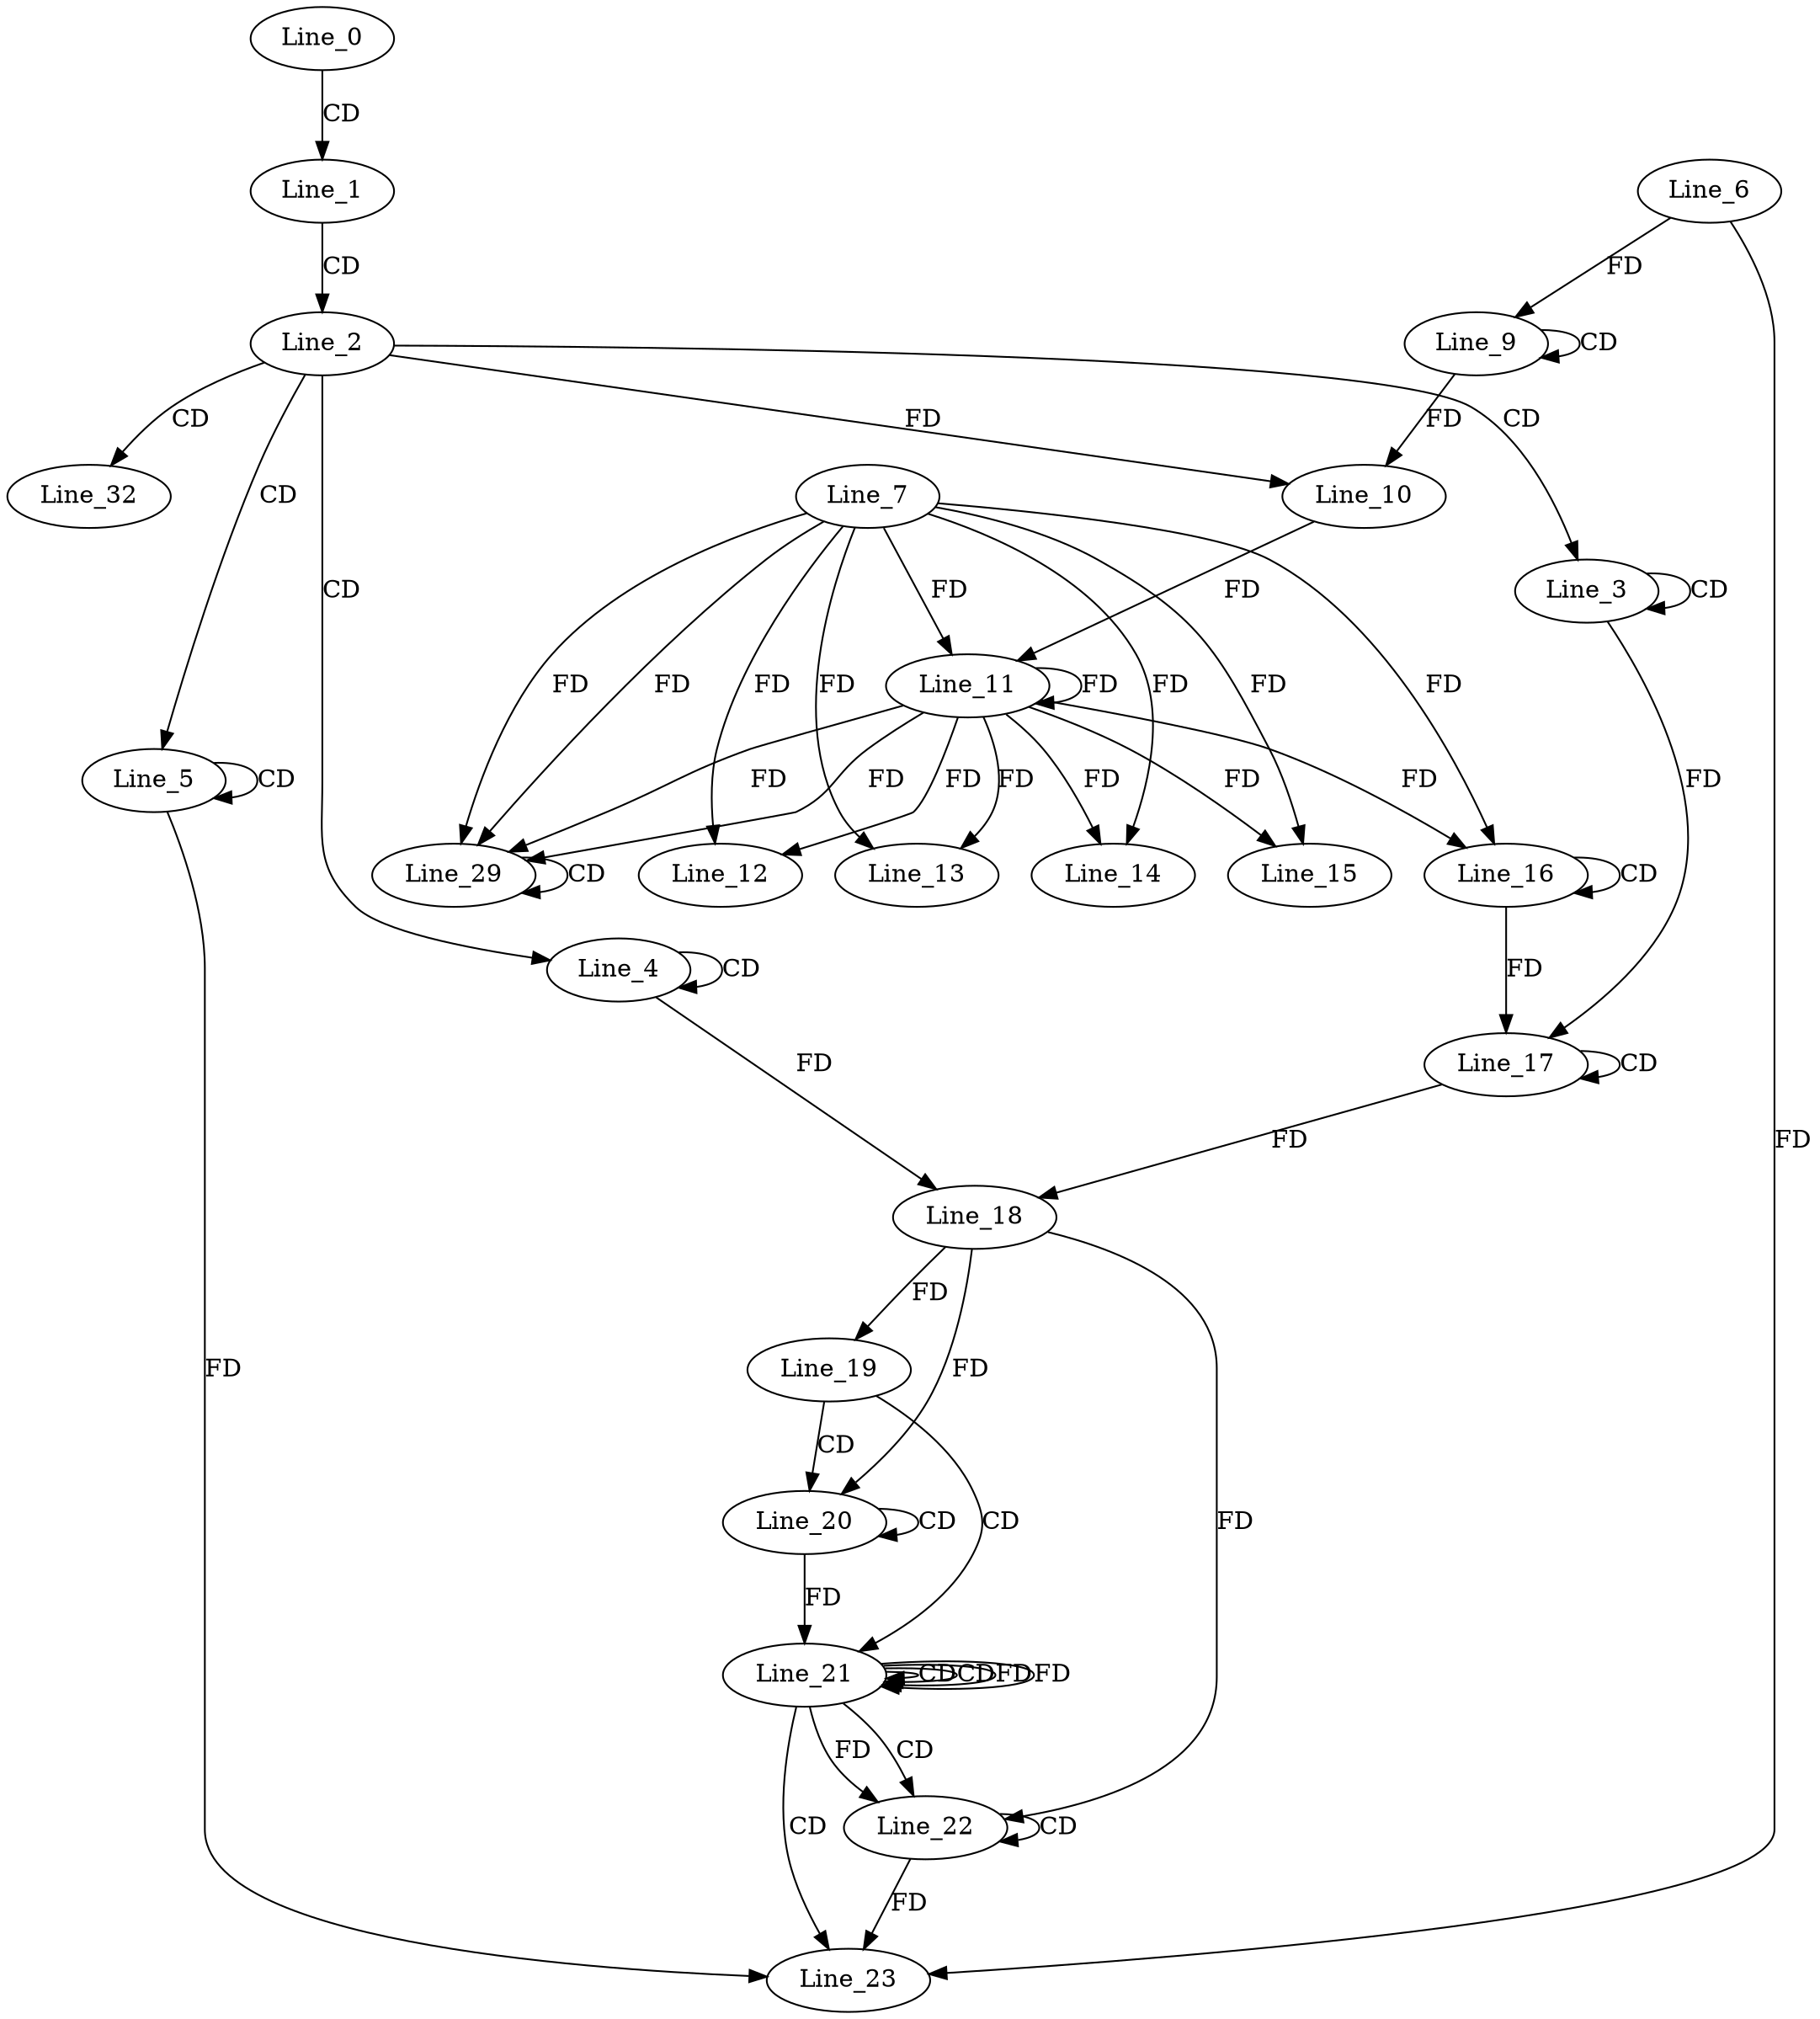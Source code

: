 digraph G {
  Line_0;
  Line_1;
  Line_2;
  Line_3;
  Line_3;
  Line_4;
  Line_4;
  Line_5;
  Line_5;
  Line_9;
  Line_9;
  Line_6;
  Line_9;
  Line_10;
  Line_7;
  Line_11;
  Line_10;
  Line_11;
  Line_12;
  Line_13;
  Line_14;
  Line_15;
  Line_16;
  Line_16;
  Line_17;
  Line_17;
  Line_18;
  Line_18;
  Line_19;
  Line_20;
  Line_20;
  Line_21;
  Line_21;
  Line_21;
  Line_22;
  Line_22;
  Line_23;
  Line_23;
  Line_23;
  Line_29;
  Line_29;
  Line_32;
  Line_0 -> Line_1 [ label="CD" ];
  Line_1 -> Line_2 [ label="CD" ];
  Line_2 -> Line_3 [ label="CD" ];
  Line_3 -> Line_3 [ label="CD" ];
  Line_2 -> Line_4 [ label="CD" ];
  Line_4 -> Line_4 [ label="CD" ];
  Line_2 -> Line_5 [ label="CD" ];
  Line_5 -> Line_5 [ label="CD" ];
  Line_9 -> Line_9 [ label="CD" ];
  Line_6 -> Line_9 [ label="FD" ];
  Line_9 -> Line_10 [ label="FD" ];
  Line_2 -> Line_10 [ label="FD" ];
  Line_7 -> Line_11 [ label="FD" ];
  Line_11 -> Line_11 [ label="FD" ];
  Line_10 -> Line_11 [ label="FD" ];
  Line_7 -> Line_12 [ label="FD" ];
  Line_11 -> Line_12 [ label="FD" ];
  Line_7 -> Line_13 [ label="FD" ];
  Line_11 -> Line_13 [ label="FD" ];
  Line_7 -> Line_14 [ label="FD" ];
  Line_11 -> Line_14 [ label="FD" ];
  Line_7 -> Line_15 [ label="FD" ];
  Line_11 -> Line_15 [ label="FD" ];
  Line_16 -> Line_16 [ label="CD" ];
  Line_7 -> Line_16 [ label="FD" ];
  Line_11 -> Line_16 [ label="FD" ];
  Line_17 -> Line_17 [ label="CD" ];
  Line_3 -> Line_17 [ label="FD" ];
  Line_16 -> Line_17 [ label="FD" ];
  Line_4 -> Line_18 [ label="FD" ];
  Line_17 -> Line_18 [ label="FD" ];
  Line_18 -> Line_19 [ label="FD" ];
  Line_19 -> Line_20 [ label="CD" ];
  Line_20 -> Line_20 [ label="CD" ];
  Line_18 -> Line_20 [ label="FD" ];
  Line_19 -> Line_21 [ label="CD" ];
  Line_21 -> Line_21 [ label="CD" ];
  Line_20 -> Line_21 [ label="FD" ];
  Line_21 -> Line_21 [ label="CD" ];
  Line_21 -> Line_21 [ label="FD" ];
  Line_21 -> Line_22 [ label="CD" ];
  Line_22 -> Line_22 [ label="CD" ];
  Line_18 -> Line_22 [ label="FD" ];
  Line_21 -> Line_22 [ label="FD" ];
  Line_21 -> Line_23 [ label="CD" ];
  Line_5 -> Line_23 [ label="FD" ];
  Line_22 -> Line_23 [ label="FD" ];
  Line_6 -> Line_23 [ label="FD" ];
  Line_7 -> Line_29 [ label="FD" ];
  Line_11 -> Line_29 [ label="FD" ];
  Line_29 -> Line_29 [ label="CD" ];
  Line_7 -> Line_29 [ label="FD" ];
  Line_11 -> Line_29 [ label="FD" ];
  Line_2 -> Line_32 [ label="CD" ];
  Line_21 -> Line_21 [ label="FD" ];
}
